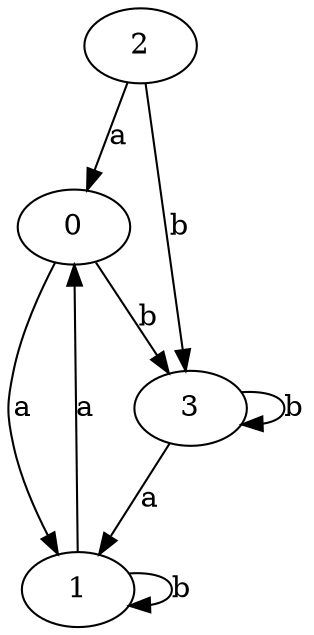 digraph {
 ranksep=0.5;
 d2tdocpreamble = "\usetikzlibrary{automata}";
 d2tfigpreamble = "\tikzstyle{every state}= [ draw=blue!50,very thick,fill=blue!20]  \tikzstyle{auto}= [fill=white]";
 node [style="state"];
 edge [lblstyle="auto",topath="bend right", len=4  ]
  "0" [label="0",style = "state, initial"];
  "1" [label="1",];
  "2" [label="2",style = "state, accepting"];
  "3" [label="3",];
  "0" -> "1" [label="a"];
  "0" -> "3" [label="b"];
  "1" -> "0" [label="a"];
  "1" -> "1" [label="b",topath="loop above"];
  "2" -> "0" [label="a"];
  "2" -> "3" [label="b"];
  "3" -> "1" [label="a"];
  "3" -> "3" [label="b",topath="loop above"];
}